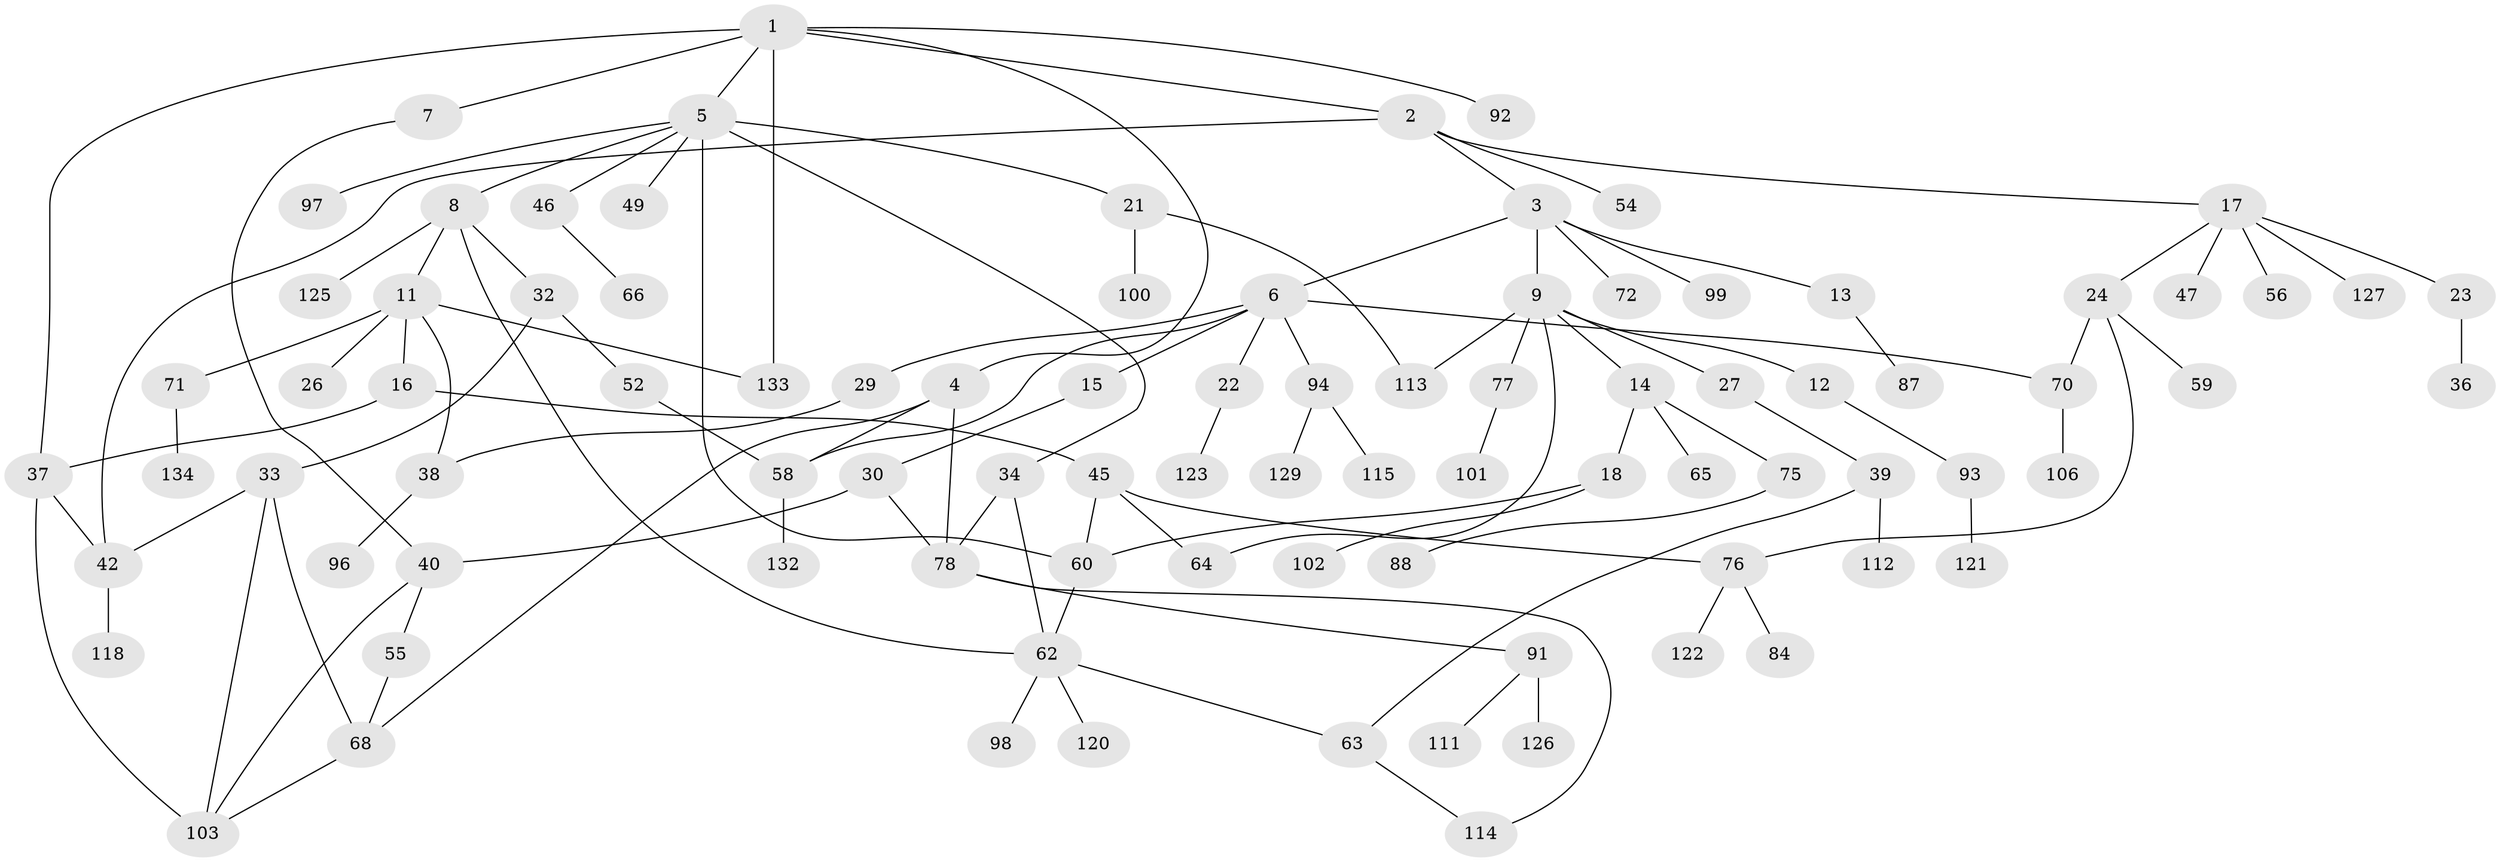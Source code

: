 // Generated by graph-tools (version 1.1) at 2025/23/03/03/25 07:23:30]
// undirected, 91 vertices, 115 edges
graph export_dot {
graph [start="1"]
  node [color=gray90,style=filled];
  1 [super="+51"];
  2 [super="+130"];
  3 [super="+41"];
  4 [super="+74"];
  5 [super="+53"];
  6 [super="+28"];
  7 [super="+31"];
  8 [super="+20"];
  9 [super="+10"];
  11 [super="+117"];
  12 [super="+90"];
  13;
  14 [super="+50"];
  15 [super="+57"];
  16 [super="+19"];
  17 [super="+25"];
  18 [super="+86"];
  21 [super="+107"];
  22;
  23;
  24;
  26;
  27;
  29 [super="+69"];
  30 [super="+81"];
  32 [super="+83"];
  33 [super="+35"];
  34;
  36;
  37 [super="+44"];
  38;
  39 [super="+48"];
  40 [super="+43"];
  42 [super="+110"];
  45 [super="+104"];
  46 [super="+85"];
  47;
  49;
  52;
  54;
  55 [super="+80"];
  56;
  58 [super="+61"];
  59;
  60 [super="+89"];
  62 [super="+67"];
  63;
  64 [super="+95"];
  65;
  66;
  68;
  70 [super="+82"];
  71 [super="+73"];
  72;
  75 [super="+79"];
  76 [super="+135"];
  77 [super="+131"];
  78 [super="+109"];
  84;
  87;
  88;
  91 [super="+105"];
  92 [super="+124"];
  93;
  94 [super="+128"];
  96;
  97;
  98;
  99;
  100;
  101;
  102;
  103 [super="+108"];
  106 [super="+116"];
  111;
  112;
  113;
  114 [super="+119"];
  115;
  118;
  120;
  121;
  122;
  123;
  125;
  126;
  127;
  129;
  132;
  133;
  134;
  1 -- 2;
  1 -- 4;
  1 -- 5;
  1 -- 7;
  1 -- 133;
  1 -- 92;
  1 -- 37;
  2 -- 3;
  2 -- 17;
  2 -- 54;
  2 -- 42;
  3 -- 6;
  3 -- 9;
  3 -- 13;
  3 -- 99;
  3 -- 72;
  4 -- 58;
  4 -- 78;
  4 -- 68;
  5 -- 8;
  5 -- 21;
  5 -- 34;
  5 -- 46;
  5 -- 49;
  5 -- 97;
  5 -- 60 [weight=2];
  6 -- 15;
  6 -- 22;
  6 -- 94;
  6 -- 70;
  6 -- 58;
  6 -- 29;
  7 -- 40;
  8 -- 11;
  8 -- 125;
  8 -- 32;
  8 -- 62;
  9 -- 14;
  9 -- 27;
  9 -- 77;
  9 -- 64;
  9 -- 12;
  9 -- 113;
  11 -- 16;
  11 -- 26;
  11 -- 71;
  11 -- 133;
  11 -- 38;
  12 -- 93;
  13 -- 87;
  14 -- 18;
  14 -- 65;
  14 -- 75;
  15 -- 30;
  16 -- 37;
  16 -- 45;
  17 -- 23;
  17 -- 24;
  17 -- 56;
  17 -- 127;
  17 -- 47;
  18 -- 60;
  18 -- 102;
  21 -- 100;
  21 -- 113;
  22 -- 123;
  23 -- 36;
  24 -- 59;
  24 -- 76;
  24 -- 70;
  27 -- 39;
  29 -- 38;
  30 -- 40;
  30 -- 78;
  32 -- 33;
  32 -- 52;
  33 -- 68;
  33 -- 103;
  33 -- 42;
  34 -- 62;
  34 -- 78;
  37 -- 103;
  37 -- 42;
  38 -- 96;
  39 -- 63;
  39 -- 112;
  40 -- 103;
  40 -- 55;
  42 -- 118;
  45 -- 64;
  45 -- 76;
  45 -- 60;
  46 -- 66;
  52 -- 58;
  55 -- 68;
  58 -- 132;
  60 -- 62;
  62 -- 98;
  62 -- 120;
  62 -- 63;
  63 -- 114;
  68 -- 103;
  70 -- 106;
  71 -- 134;
  75 -- 88;
  76 -- 84;
  76 -- 122;
  77 -- 101;
  78 -- 91;
  78 -- 114;
  91 -- 126;
  91 -- 111;
  93 -- 121;
  94 -- 115;
  94 -- 129;
}
